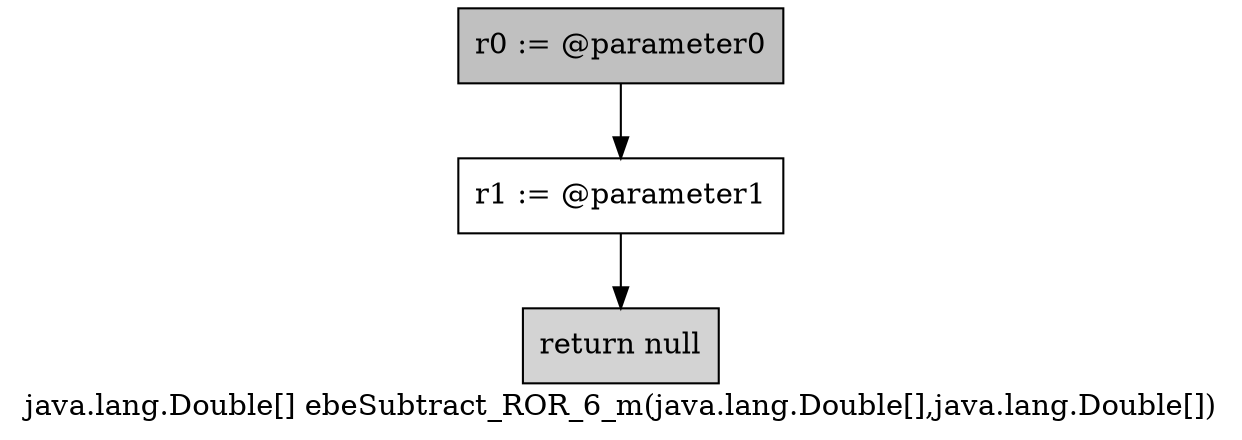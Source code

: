 digraph "java.lang.Double[] ebeSubtract_ROR_6_m(java.lang.Double[],java.lang.Double[])" {
    label="java.lang.Double[] ebeSubtract_ROR_6_m(java.lang.Double[],java.lang.Double[])";
    node [shape=box];
    "0" [style=filled,fillcolor=gray,label="r0 := @parameter0",];
    "1" [label="r1 := @parameter1",];
    "0"->"1";
    "2" [style=filled,fillcolor=lightgray,label="return null",];
    "1"->"2";
}
